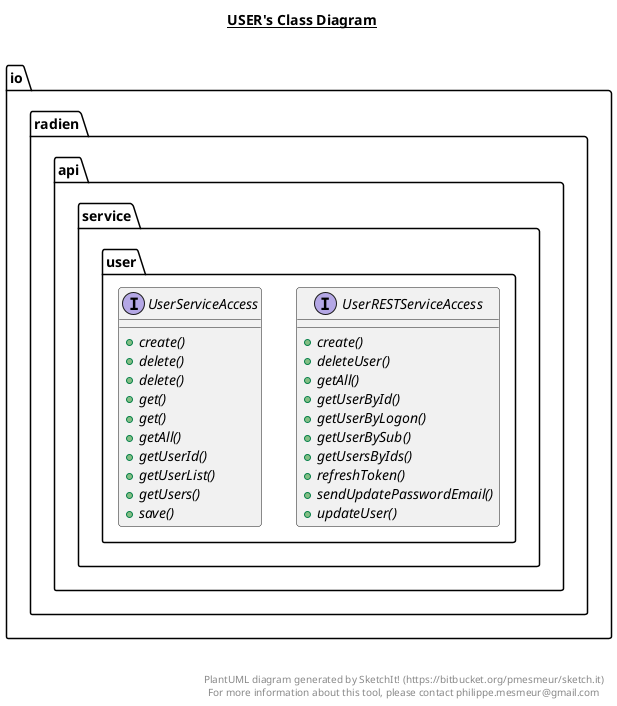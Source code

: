 @startuml

title __USER's Class Diagram__\n

  namespace io.radien.api {
    namespace service {
      namespace user {
        interface io.radien.api.service.user.UserRESTServiceAccess {
            {abstract} + create()
            {abstract} + deleteUser()
            {abstract} + getAll()
            {abstract} + getUserById()
            {abstract} + getUserByLogon()
            {abstract} + getUserBySub()
            {abstract} + getUsersByIds()
            {abstract} + refreshToken()
            {abstract} + sendUpdatePasswordEmail()
            {abstract} + updateUser()
        }
      }
    }
  }
  

  namespace io.radien.api {
    namespace service {
      namespace user {
        interface io.radien.api.service.user.UserServiceAccess {
            {abstract} + create()
            {abstract} + delete()
            {abstract} + delete()
            {abstract} + get()
            {abstract} + get()
            {abstract} + getAll()
            {abstract} + getUserId()
            {abstract} + getUserList()
            {abstract} + getUsers()
            {abstract} + save()
        }
      }
    }
  }
  



right footer


PlantUML diagram generated by SketchIt! (https://bitbucket.org/pmesmeur/sketch.it)
For more information about this tool, please contact philippe.mesmeur@gmail.com
endfooter

@enduml
